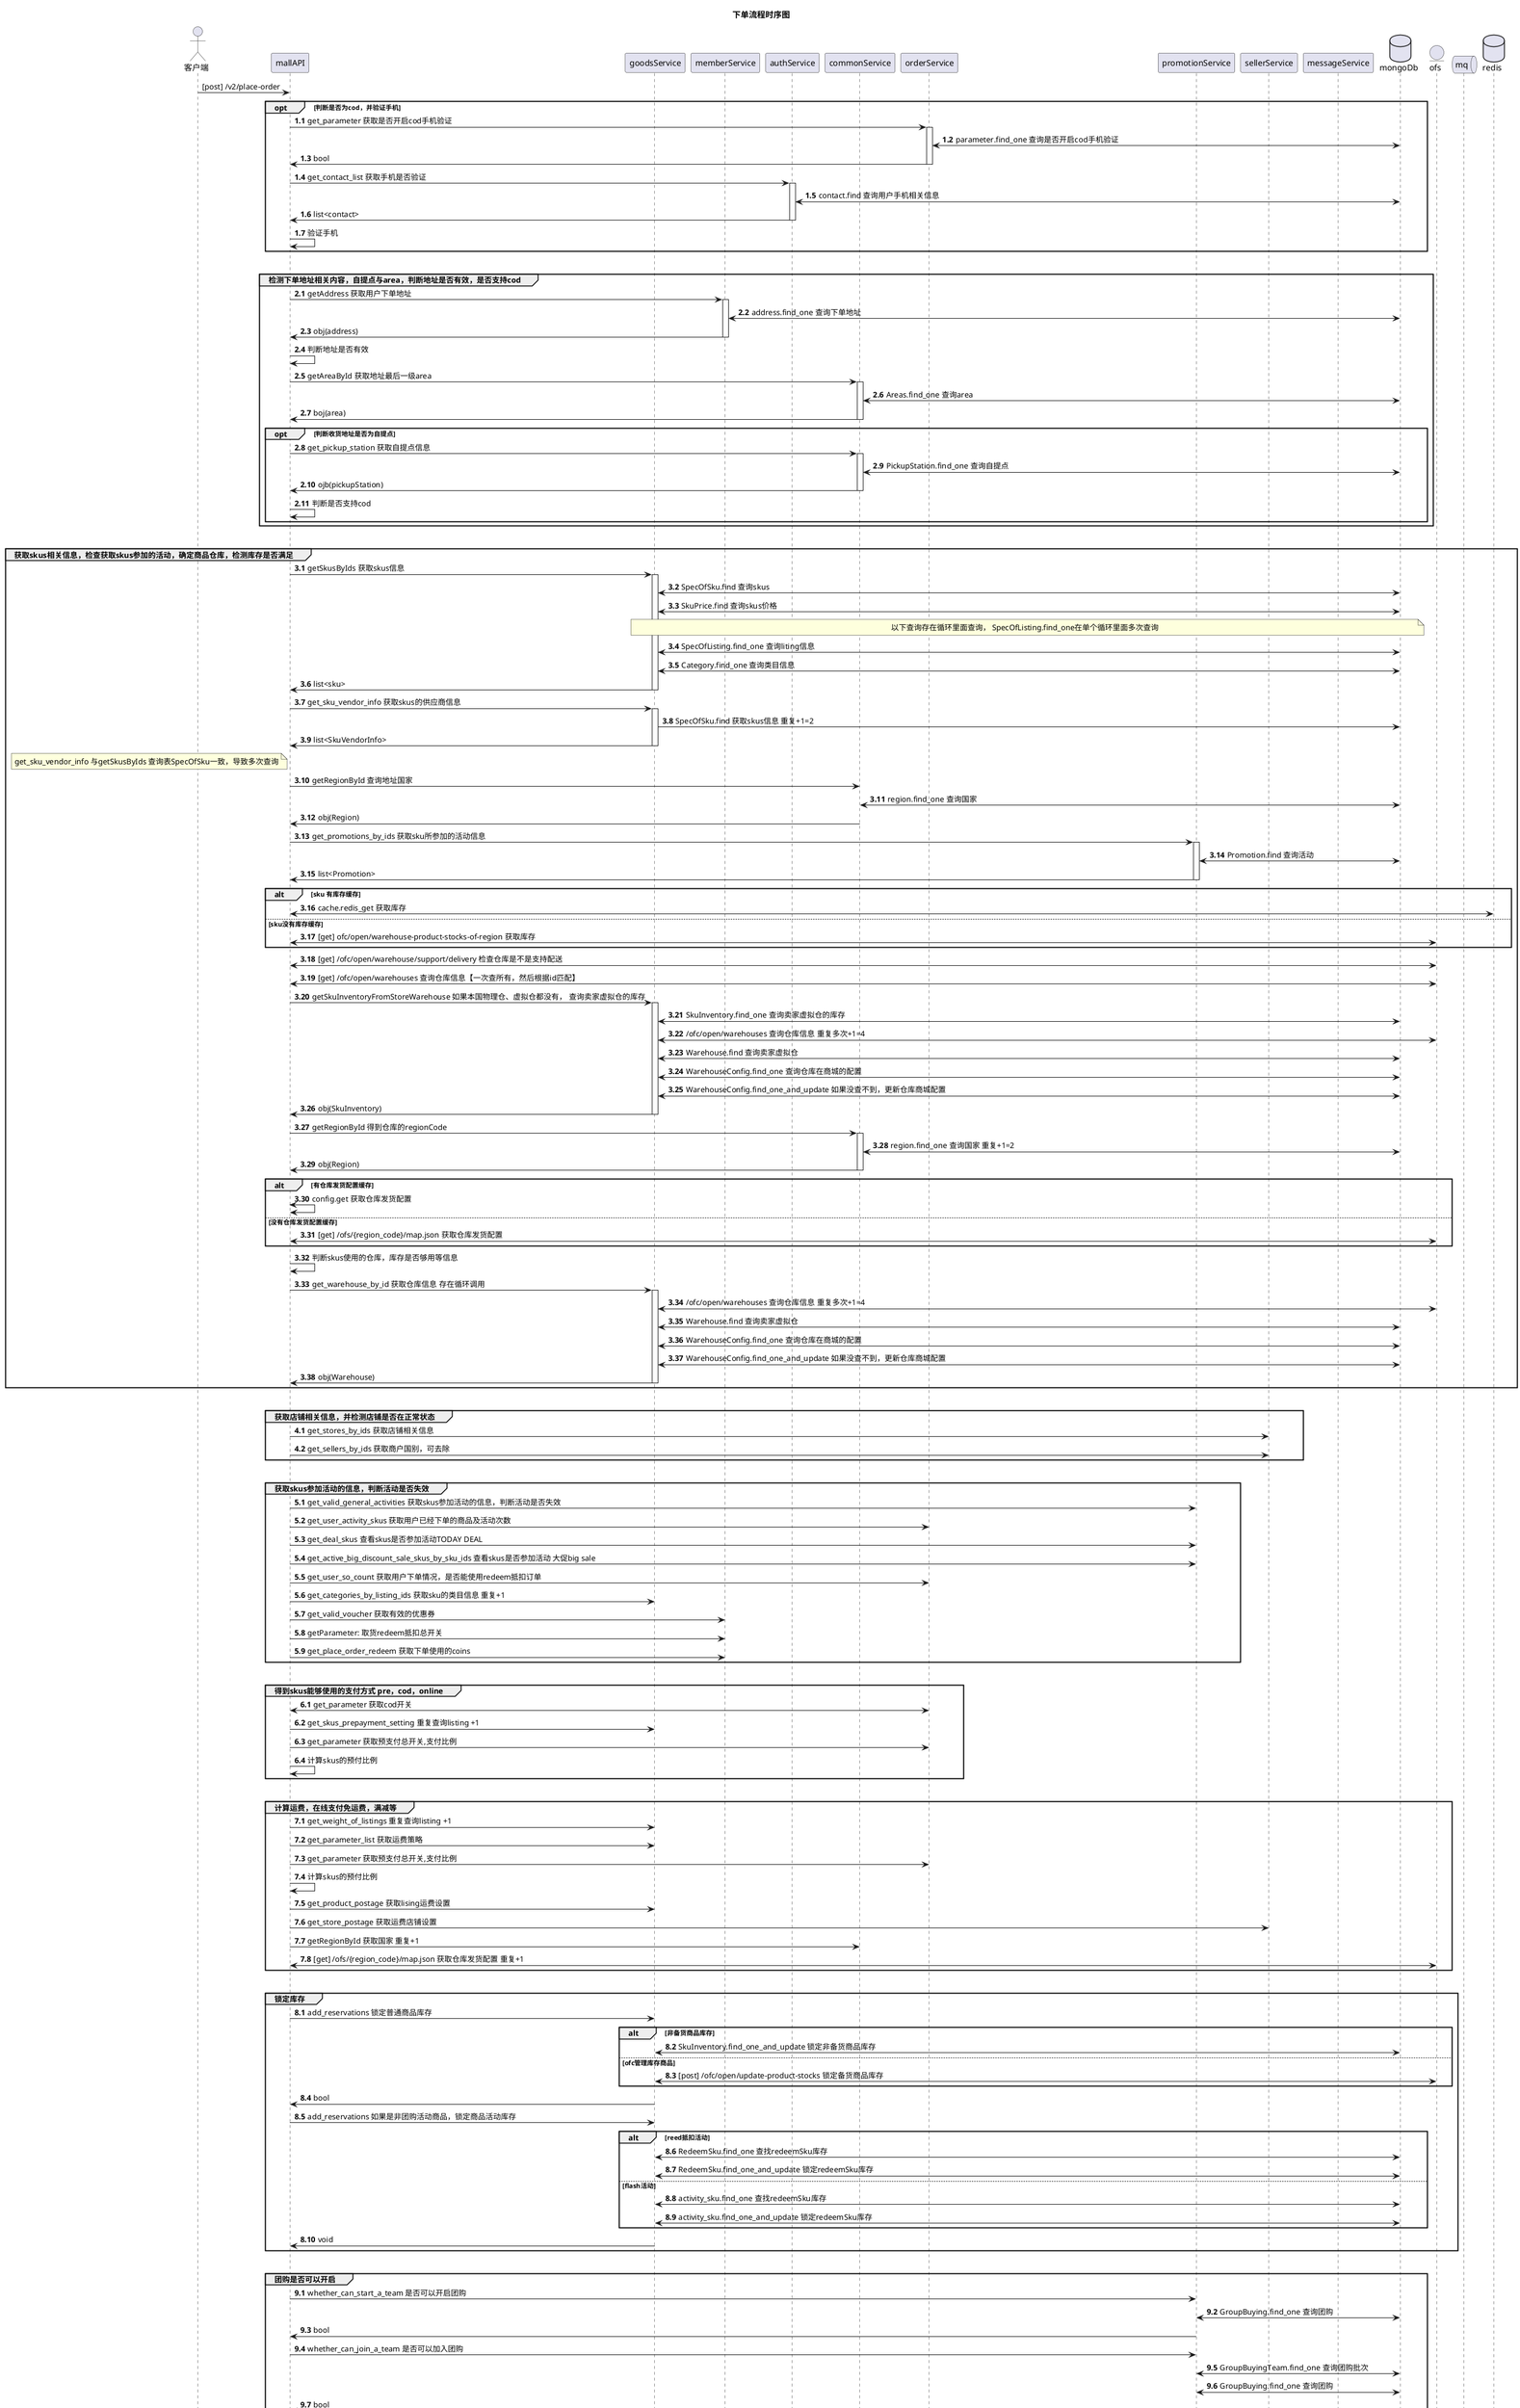 @startuml
title 下单流程时序图

actor         客户端              as cus      order 1
participant   mallAPI            as api      order 2
participant   goodsService       as goods    order 3
participant   memberService      as member   order 4
participant   authService        as auth     order 5
participant   commonService      as common   order 6
participant   orderService       as order    order 7
participant   promotionService   as pro      order 8
participant   sellerService      as seller   order 9
participant   messageService     as message  order 10
database      mongoDb            as db       order 11
entity        ofs                as ofs      order 12
queue         mq                 as mq       order 13
database      redis              as redis    order 14


cus -> api: [post] /v2/place-order
opt 判断是否为cod，并验证手机
autonumber 1.1
api -> order: get_parameter 获取是否开启cod手机验证
activate order
order <-> db: parameter.find_one 查询是否开启cod手机验证
order -> api: bool
deactivate order
api -> auth: get_contact_list 获取手机是否验证
activate auth
auth <-> db: contact.find 查询用户手机相关信息
auth -> api: list<contact>
deactivate auth
api -> api: 验证手机
end
|||
group 检测下单地址相关内容，自提点与area，判断地址是否有效，是否支持cod
autonumber 2.1
api -> member: getAddress 获取用户下单地址
activate member
member <-> db: address.find_one 查询下单地址
member -> api: obj(address)
deactivate member
api ->api: 判断地址是否有效
api ->common: getAreaById 获取地址最后一级area
activate common
common <-> db: Areas.find_one 查询area
common -> api: boj(area)
deactivate common
opt 判断收货地址是否为自提点
api -> common: get_pickup_station 获取自提点信息
activate common
common <-> db: PickupStation.find_one 查询自提点
common -> api: ojb(pickupStation)
deactivate common
api -> api: 判断是否支持cod
end
end
|||
group 获取skus相关信息，检查获取skus参加的活动，确定商品仓库，检测库存是否满足
autonumber 3.1
api -> goods: getSkusByIds 获取skus信息
activate goods
goods <-> db: SpecOfSku.find 查询skus
goods <-> db: SkuPrice.find 查询skus价格
note over goods, db
以下查询存在循环里面查询， SpecOfListing.find_one在单个循环里面多次查询
end note
goods <-> db: SpecOfListing.find_one 查询liting信息
goods <-> db: Category.find_one 查询类目信息
goods -> api: list<sku>
deactivate goods
api -> goods: get_sku_vendor_info 获取skus的供应商信息
activate goods
goods -> db: SpecOfSku.find 获取skus信息 重复+1=2
goods -> api: list<SkuVendorInfo>
deactivate goods
note left of api
get_sku_vendor_info 与getSkusByIds 查询表SpecOfSku一致，导致多次查询
end note
api -> common: getRegionById 查询地址国家
common <-> db: region.find_one 查询国家
common -> api: obj(Region)
api -> pro: get_promotions_by_ids 获取sku所参加的活动信息
activate pro
pro <-> db: Promotion.find 查询活动
pro -> api: list<Promotion>
deactivate pro
alt sku 有库存缓存
api <-> redis: cache.redis_get 获取库存
else sku没有库存缓存
api <-> ofs: [get] ofc/open/warehouse-product-stocks-of-region 获取库存
end
api <-> ofs: [get] /ofc/open/warehouse/support/delivery 检查仓库是不是支持配送
api <-> ofs: [get] /ofc/open/warehouses 查询仓库信息【一次查所有，然后根据id匹配】
api -> goods: getSkuInventoryFromStoreWarehouse 如果本国物理仓、虚拟仓都没有， 查询卖家虚拟仓的库存
activate goods
goods <-> db: SkuInventory.find_one 查询卖家虚拟仓的库存
goods <-> ofs: /ofc/open/warehouses 查询仓库信息 重复多次+1=4
goods <-> db: Warehouse.find 查询卖家虚拟仓
goods <->db: WarehouseConfig.find_one 查询仓库在商城的配置
goods <->db: WarehouseConfig.find_one_and_update 如果没查不到，更新仓库商城配置
goods -> api: obj(SkuInventory)
deactivate goods
api -> common: getRegionById 得到仓库的regionCode
activate common
common <-> db: region.find_one 查询国家 重复+1=2
common -> api: obj(Region)
deactivate common

alt 有仓库发货配置缓存
api <-> api: config.get 获取仓库发货配置
else 没有仓库发货配置缓存
api <-> ofs: [get] /ofs/{region_code}/map.json 获取仓库发货配置
end
api -> api: 判断skus使用的仓库，库存是否够用等信息

api -> goods: get_warehouse_by_id 获取仓库信息 存在循环调用
activate goods
goods <-> ofs: /ofc/open/warehouses 查询仓库信息 重复多次+1=4
goods <-> db: Warehouse.find 查询卖家虚拟仓
goods <->db: WarehouseConfig.find_one 查询仓库在商城的配置
goods <->db: WarehouseConfig.find_one_and_update 如果没查不到，更新仓库商城配置
goods -> api: obj(Warehouse)
deactivate goods
end
|||
group 获取店铺相关信息，并检测店铺是否在正常状态
autonumber 4.1
api -> seller: get_stores_by_ids 获取店铺相关信息
api -> seller: get_sellers_by_ids 获取商户国别，可去除
end
|||
group 获取skus参加活动的信息，判断活动是否失效
autonumber 5.1
api -> pro: get_valid_general_activities 获取skus参加活动的信息，判断活动是否失效
api -> order: get_user_activity_skus 获取用户已经下单的商品及活动次数
api -> pro: get_deal_skus 查看skus是否参加活动TODAY DEAL
api -> pro: get_active_big_discount_sale_skus_by_sku_ids 查看skus是否参加活动 大促big sale
api -> order: get_user_so_count 获取用户下单情况，是否能使用redeem抵扣订单
api -> goods: get_categories_by_listing_ids 获取sku的类目信息 重复+1
api -> member: get_valid_voucher 获取有效的优惠券
api -> member: getParameter: 取货redeem抵扣总开关
api -> member: get_place_order_redeem 获取下单使用的coins
end
|||
group 得到skus能够使用的支付方式 pre，cod，online
autonumber 6.1
api <-> order: get_parameter 获取cod开关
api -> goods: get_skus_prepayment_setting 重复查询listing +1
api -> order: get_parameter 获取预支付总开关,支付比例
api -> api: 计算skus的预付比例
end
|||
group 计算运费，在线支付免运费，满减等
autonumber 7.1
api -> goods: get_weight_of_listings 重复查询listing +1
api -> goods: get_parameter_list 获取运费策略
api -> order: get_parameter 获取预支付总开关,支付比例
api -> api: 计算skus的预付比例
api -> goods: get_product_postage 获取lising运费设置
api -> seller: get_store_postage 获取运费店铺设置
api -> common: getRegionById 获取国家 重复+1
api <-> ofs: [get] /ofs/{region_code}/map.json 获取仓库发货配置 重复+1
end
|||
group 锁定库存
autonumber 8.1
api -> goods: add_reservations 锁定普通商品库存
alt 非备货商品库存
goods <-> db: SkuInventory.find_one_and_update 锁定非备货商品库存
else ofc管理库存商品
goods <-> ofs: [post] /ofc/open/update-product-stocks 锁定备货商品库存
end
goods -> api: bool
api -> goods: add_reservations 如果是非团购活动商品，锁定商品活动库存
alt reed抵扣活动
goods <-> db: RedeemSku.find_one 查找redeemSku库存
goods <-> db: RedeemSku.find_one_and_update 锁定redeemSku库存
else flash活动
goods <-> db: activity_sku.find_one 查找redeemSku库存
goods <-> db: activity_sku.find_one_and_update 锁定redeemSku库存
end
goods -> api: void
end
|||
group 团购是否可以开启
autonumber 9.1
api -> pro: whether_can_start_a_team 是否可以开启团购
pro <-> db: GroupBuying.find_one 查询团购
pro -> api: bool
api -> pro: whether_can_join_a_team 是否可以加入团购
pro <-> db: GroupBuyingTeam.find_one 查询团购批次
pro <-> db: GroupBuying.find_one 查询团购
pro -> api: bool
end
|||
group 下单
autonumber 10.1
api -> order: place_order 得到订单的所有参数，下订单
order -> order: 分摊抵扣，分摊运费，判断是否使用cod支付；\n拆分订单，计算税费，拆分coin分摊，优惠券使用与分摊，pre支付分摊
order <-> db: OrderBatch.find_one 查询最近1s有没有下过单，防止重复下单
order <-> db: db.parameter.find_one 查询PRODUCT_LIMIT_COD_AMOUNT
order <-> db: db.parameter.find_one 查询BATCH_LIMIT_COD_AMOUNT
order <-> db: AccountOrder.find_one 查询用户历史下单情况
order <-> db:ShipPackage.find 查询最近一次完结订单的交付情况
order <-> db:ShipmentRefusal.find_one 查询拒收详情
order <-> db:SaleOrder.find_one 查询so创建时间
order <-> db: parameter.find_one 查询税收开关配置
order <-> db: parameter.find_one 查询税率
order <-> db: OrderBatch.insert_one 生成OrderBatch
order <-> db: SaleOrderDetail.insert_one 生成SaleOrderDetail
order <-> db: OrderPromotionDetail.insert_one 创建订单商品活动
order <-> db: SaleOrder.insert_one 根据warehous和店铺拆分创建多个so
order <-> db: OrderLog.insert_one 创建订单track
order <-> db: OrderOperateLog.insert_one 创建订单操作日志
order <-> db: parameter.find_one 三次 自动取消订单相关参数
order <-> db: Bill.insert_one 创建账单Bill
order <-> db: PayBill.insert_one 多次，按类型（redeem，voucher， online， cod)
order <-> db: PreOrder.find_one_and_update 更新PreOrder
order <-> db: VoucherBill.insert_one 多次，按优惠券数量
order <-> db: AccountOrder.update_one 更新用户订单统计
order -> api: obj(OrderBatch)
end
|||
group 下单后续操作
autonumber 11.1
opt 判断是否为备货库存，并锁库
api <-> ofs: [post] /ofc/open/update-product-stocks 锁定备货商品库存
end
opt 判断是否下单失败，释放库存，判断优惠券，coins，购物车，团购等
api <-> goods: clean_reservations 释放普通商品库存
api <-> pro: clean_reservations 释放活动商品库存
api <-> pro: pre_create_group_buying_team 是否开启团购
api <-> pro: join_group_buying_team 是否加入团购
api <-> member: use_voucher 是否更新优惠券状态
api <-> member: add_spend 是否更新coins使用
api <-> goods: delete_owned_cart_items_by_skuids 是否来源于购物车，并删除购物车商品
end
api <-> message: change_order_notification 发送创建订单通知
api <-> message: get_talk 获取和店铺对话的id
api <-> message: add_talk_msg 创建订单会话
api <-> seller: get_store_by_id 获取店铺名字和图标，为upsert_message准备
api <-> message: upsert_message 预制一条会话消息
api <-> goods: update_listings_order_count 更新listing下单数量统计
api <-> goods: inc_reply_order_likes_of_article 更新article数量统计
api <-> member: record_contribute_refers 记录邀请转化记录（record contribute refers）
api <-> member: is_invited_by_actor 判断该用户是否为1年之内邀请注册的
opt
api <-> auth: getAccountInfo 获取用户信息（nick，phone)
api <-> member: get_inviter_info 获取邀请者信息
api <-> member: create_order_convert 创建订单转化
end
end
|||
group 下单后展示信息（get_delivery_info，）
autonumber 12.1
api <-> common: getRegionById 获取国家信息code
api <-> ofs: [get] /ofs/{region_code}/map.json 获取仓库发货配置 重复多次
api <-> api: calc_platform_postage 获取平台运费策略，重复多次
api <-> order: get_parameter 获取收税开关设置
end
@enduml
